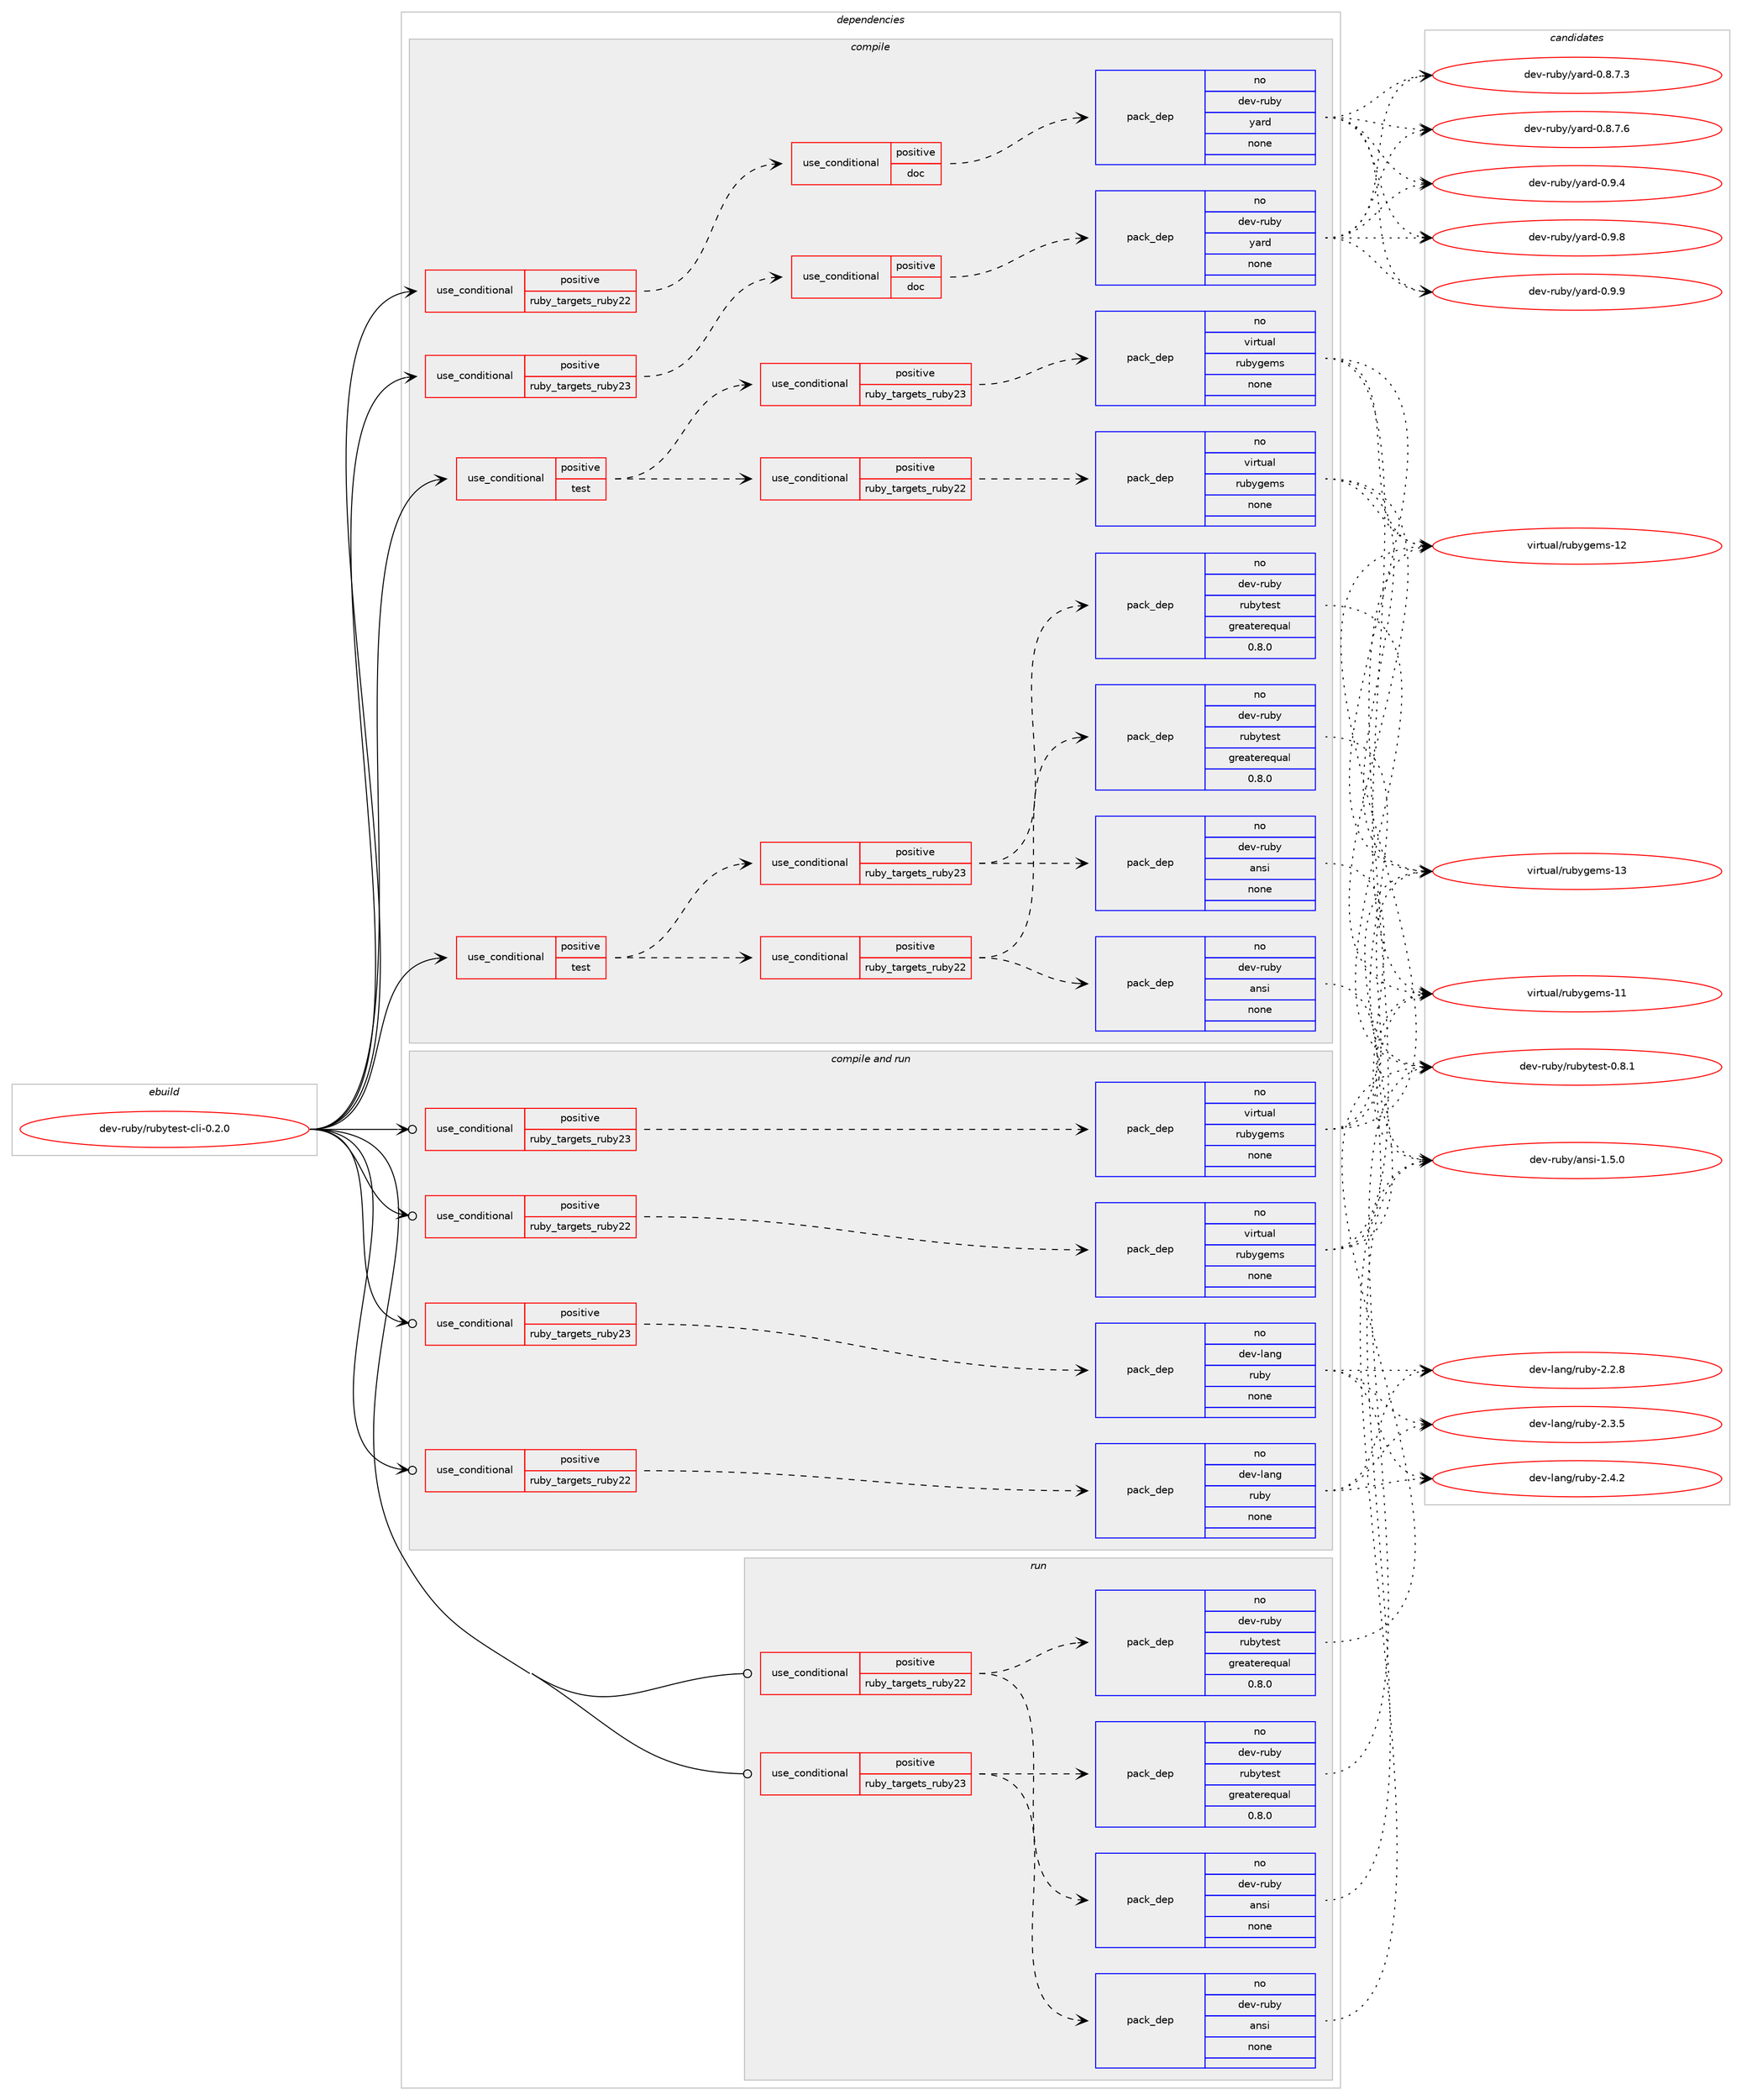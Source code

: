 digraph prolog {

# *************
# Graph options
# *************

newrank=true;
concentrate=true;
compound=true;
graph [rankdir=LR,fontname=Helvetica,fontsize=10,ranksep=1.5];#, ranksep=2.5, nodesep=0.2];
edge  [arrowhead=vee];
node  [fontname=Helvetica,fontsize=10];

# **********
# The ebuild
# **********

subgraph cluster_leftcol {
color=gray;
rank=same;
label=<<i>ebuild</i>>;
id [label="dev-ruby/rubytest-cli-0.2.0", color=red, width=4, href="../dev-ruby/rubytest-cli-0.2.0.svg"];
}

# ****************
# The dependencies
# ****************

subgraph cluster_midcol {
color=gray;
label=<<i>dependencies</i>>;
subgraph cluster_compile {
fillcolor="#eeeeee";
style=filled;
label=<<i>compile</i>>;
subgraph cond72354 {
dependency269434 [label=<<TABLE BORDER="0" CELLBORDER="1" CELLSPACING="0" CELLPADDING="4"><TR><TD ROWSPAN="3" CELLPADDING="10">use_conditional</TD></TR><TR><TD>positive</TD></TR><TR><TD>ruby_targets_ruby22</TD></TR></TABLE>>, shape=none, color=red];
subgraph cond72355 {
dependency269435 [label=<<TABLE BORDER="0" CELLBORDER="1" CELLSPACING="0" CELLPADDING="4"><TR><TD ROWSPAN="3" CELLPADDING="10">use_conditional</TD></TR><TR><TD>positive</TD></TR><TR><TD>doc</TD></TR></TABLE>>, shape=none, color=red];
subgraph pack192966 {
dependency269436 [label=<<TABLE BORDER="0" CELLBORDER="1" CELLSPACING="0" CELLPADDING="4" WIDTH="220"><TR><TD ROWSPAN="6" CELLPADDING="30">pack_dep</TD></TR><TR><TD WIDTH="110">no</TD></TR><TR><TD>dev-ruby</TD></TR><TR><TD>yard</TD></TR><TR><TD>none</TD></TR><TR><TD></TD></TR></TABLE>>, shape=none, color=blue];
}
dependency269435:e -> dependency269436:w [weight=20,style="dashed",arrowhead="vee"];
}
dependency269434:e -> dependency269435:w [weight=20,style="dashed",arrowhead="vee"];
}
id:e -> dependency269434:w [weight=20,style="solid",arrowhead="vee"];
subgraph cond72356 {
dependency269437 [label=<<TABLE BORDER="0" CELLBORDER="1" CELLSPACING="0" CELLPADDING="4"><TR><TD ROWSPAN="3" CELLPADDING="10">use_conditional</TD></TR><TR><TD>positive</TD></TR><TR><TD>ruby_targets_ruby23</TD></TR></TABLE>>, shape=none, color=red];
subgraph cond72357 {
dependency269438 [label=<<TABLE BORDER="0" CELLBORDER="1" CELLSPACING="0" CELLPADDING="4"><TR><TD ROWSPAN="3" CELLPADDING="10">use_conditional</TD></TR><TR><TD>positive</TD></TR><TR><TD>doc</TD></TR></TABLE>>, shape=none, color=red];
subgraph pack192967 {
dependency269439 [label=<<TABLE BORDER="0" CELLBORDER="1" CELLSPACING="0" CELLPADDING="4" WIDTH="220"><TR><TD ROWSPAN="6" CELLPADDING="30">pack_dep</TD></TR><TR><TD WIDTH="110">no</TD></TR><TR><TD>dev-ruby</TD></TR><TR><TD>yard</TD></TR><TR><TD>none</TD></TR><TR><TD></TD></TR></TABLE>>, shape=none, color=blue];
}
dependency269438:e -> dependency269439:w [weight=20,style="dashed",arrowhead="vee"];
}
dependency269437:e -> dependency269438:w [weight=20,style="dashed",arrowhead="vee"];
}
id:e -> dependency269437:w [weight=20,style="solid",arrowhead="vee"];
subgraph cond72358 {
dependency269440 [label=<<TABLE BORDER="0" CELLBORDER="1" CELLSPACING="0" CELLPADDING="4"><TR><TD ROWSPAN="3" CELLPADDING="10">use_conditional</TD></TR><TR><TD>positive</TD></TR><TR><TD>test</TD></TR></TABLE>>, shape=none, color=red];
subgraph cond72359 {
dependency269441 [label=<<TABLE BORDER="0" CELLBORDER="1" CELLSPACING="0" CELLPADDING="4"><TR><TD ROWSPAN="3" CELLPADDING="10">use_conditional</TD></TR><TR><TD>positive</TD></TR><TR><TD>ruby_targets_ruby22</TD></TR></TABLE>>, shape=none, color=red];
subgraph pack192968 {
dependency269442 [label=<<TABLE BORDER="0" CELLBORDER="1" CELLSPACING="0" CELLPADDING="4" WIDTH="220"><TR><TD ROWSPAN="6" CELLPADDING="30">pack_dep</TD></TR><TR><TD WIDTH="110">no</TD></TR><TR><TD>dev-ruby</TD></TR><TR><TD>ansi</TD></TR><TR><TD>none</TD></TR><TR><TD></TD></TR></TABLE>>, shape=none, color=blue];
}
dependency269441:e -> dependency269442:w [weight=20,style="dashed",arrowhead="vee"];
subgraph pack192969 {
dependency269443 [label=<<TABLE BORDER="0" CELLBORDER="1" CELLSPACING="0" CELLPADDING="4" WIDTH="220"><TR><TD ROWSPAN="6" CELLPADDING="30">pack_dep</TD></TR><TR><TD WIDTH="110">no</TD></TR><TR><TD>dev-ruby</TD></TR><TR><TD>rubytest</TD></TR><TR><TD>greaterequal</TD></TR><TR><TD>0.8.0</TD></TR></TABLE>>, shape=none, color=blue];
}
dependency269441:e -> dependency269443:w [weight=20,style="dashed",arrowhead="vee"];
}
dependency269440:e -> dependency269441:w [weight=20,style="dashed",arrowhead="vee"];
subgraph cond72360 {
dependency269444 [label=<<TABLE BORDER="0" CELLBORDER="1" CELLSPACING="0" CELLPADDING="4"><TR><TD ROWSPAN="3" CELLPADDING="10">use_conditional</TD></TR><TR><TD>positive</TD></TR><TR><TD>ruby_targets_ruby23</TD></TR></TABLE>>, shape=none, color=red];
subgraph pack192970 {
dependency269445 [label=<<TABLE BORDER="0" CELLBORDER="1" CELLSPACING="0" CELLPADDING="4" WIDTH="220"><TR><TD ROWSPAN="6" CELLPADDING="30">pack_dep</TD></TR><TR><TD WIDTH="110">no</TD></TR><TR><TD>dev-ruby</TD></TR><TR><TD>ansi</TD></TR><TR><TD>none</TD></TR><TR><TD></TD></TR></TABLE>>, shape=none, color=blue];
}
dependency269444:e -> dependency269445:w [weight=20,style="dashed",arrowhead="vee"];
subgraph pack192971 {
dependency269446 [label=<<TABLE BORDER="0" CELLBORDER="1" CELLSPACING="0" CELLPADDING="4" WIDTH="220"><TR><TD ROWSPAN="6" CELLPADDING="30">pack_dep</TD></TR><TR><TD WIDTH="110">no</TD></TR><TR><TD>dev-ruby</TD></TR><TR><TD>rubytest</TD></TR><TR><TD>greaterequal</TD></TR><TR><TD>0.8.0</TD></TR></TABLE>>, shape=none, color=blue];
}
dependency269444:e -> dependency269446:w [weight=20,style="dashed",arrowhead="vee"];
}
dependency269440:e -> dependency269444:w [weight=20,style="dashed",arrowhead="vee"];
}
id:e -> dependency269440:w [weight=20,style="solid",arrowhead="vee"];
subgraph cond72361 {
dependency269447 [label=<<TABLE BORDER="0" CELLBORDER="1" CELLSPACING="0" CELLPADDING="4"><TR><TD ROWSPAN="3" CELLPADDING="10">use_conditional</TD></TR><TR><TD>positive</TD></TR><TR><TD>test</TD></TR></TABLE>>, shape=none, color=red];
subgraph cond72362 {
dependency269448 [label=<<TABLE BORDER="0" CELLBORDER="1" CELLSPACING="0" CELLPADDING="4"><TR><TD ROWSPAN="3" CELLPADDING="10">use_conditional</TD></TR><TR><TD>positive</TD></TR><TR><TD>ruby_targets_ruby22</TD></TR></TABLE>>, shape=none, color=red];
subgraph pack192972 {
dependency269449 [label=<<TABLE BORDER="0" CELLBORDER="1" CELLSPACING="0" CELLPADDING="4" WIDTH="220"><TR><TD ROWSPAN="6" CELLPADDING="30">pack_dep</TD></TR><TR><TD WIDTH="110">no</TD></TR><TR><TD>virtual</TD></TR><TR><TD>rubygems</TD></TR><TR><TD>none</TD></TR><TR><TD></TD></TR></TABLE>>, shape=none, color=blue];
}
dependency269448:e -> dependency269449:w [weight=20,style="dashed",arrowhead="vee"];
}
dependency269447:e -> dependency269448:w [weight=20,style="dashed",arrowhead="vee"];
subgraph cond72363 {
dependency269450 [label=<<TABLE BORDER="0" CELLBORDER="1" CELLSPACING="0" CELLPADDING="4"><TR><TD ROWSPAN="3" CELLPADDING="10">use_conditional</TD></TR><TR><TD>positive</TD></TR><TR><TD>ruby_targets_ruby23</TD></TR></TABLE>>, shape=none, color=red];
subgraph pack192973 {
dependency269451 [label=<<TABLE BORDER="0" CELLBORDER="1" CELLSPACING="0" CELLPADDING="4" WIDTH="220"><TR><TD ROWSPAN="6" CELLPADDING="30">pack_dep</TD></TR><TR><TD WIDTH="110">no</TD></TR><TR><TD>virtual</TD></TR><TR><TD>rubygems</TD></TR><TR><TD>none</TD></TR><TR><TD></TD></TR></TABLE>>, shape=none, color=blue];
}
dependency269450:e -> dependency269451:w [weight=20,style="dashed",arrowhead="vee"];
}
dependency269447:e -> dependency269450:w [weight=20,style="dashed",arrowhead="vee"];
}
id:e -> dependency269447:w [weight=20,style="solid",arrowhead="vee"];
}
subgraph cluster_compileandrun {
fillcolor="#eeeeee";
style=filled;
label=<<i>compile and run</i>>;
subgraph cond72364 {
dependency269452 [label=<<TABLE BORDER="0" CELLBORDER="1" CELLSPACING="0" CELLPADDING="4"><TR><TD ROWSPAN="3" CELLPADDING="10">use_conditional</TD></TR><TR><TD>positive</TD></TR><TR><TD>ruby_targets_ruby22</TD></TR></TABLE>>, shape=none, color=red];
subgraph pack192974 {
dependency269453 [label=<<TABLE BORDER="0" CELLBORDER="1" CELLSPACING="0" CELLPADDING="4" WIDTH="220"><TR><TD ROWSPAN="6" CELLPADDING="30">pack_dep</TD></TR><TR><TD WIDTH="110">no</TD></TR><TR><TD>dev-lang</TD></TR><TR><TD>ruby</TD></TR><TR><TD>none</TD></TR><TR><TD></TD></TR></TABLE>>, shape=none, color=blue];
}
dependency269452:e -> dependency269453:w [weight=20,style="dashed",arrowhead="vee"];
}
id:e -> dependency269452:w [weight=20,style="solid",arrowhead="odotvee"];
subgraph cond72365 {
dependency269454 [label=<<TABLE BORDER="0" CELLBORDER="1" CELLSPACING="0" CELLPADDING="4"><TR><TD ROWSPAN="3" CELLPADDING="10">use_conditional</TD></TR><TR><TD>positive</TD></TR><TR><TD>ruby_targets_ruby22</TD></TR></TABLE>>, shape=none, color=red];
subgraph pack192975 {
dependency269455 [label=<<TABLE BORDER="0" CELLBORDER="1" CELLSPACING="0" CELLPADDING="4" WIDTH="220"><TR><TD ROWSPAN="6" CELLPADDING="30">pack_dep</TD></TR><TR><TD WIDTH="110">no</TD></TR><TR><TD>virtual</TD></TR><TR><TD>rubygems</TD></TR><TR><TD>none</TD></TR><TR><TD></TD></TR></TABLE>>, shape=none, color=blue];
}
dependency269454:e -> dependency269455:w [weight=20,style="dashed",arrowhead="vee"];
}
id:e -> dependency269454:w [weight=20,style="solid",arrowhead="odotvee"];
subgraph cond72366 {
dependency269456 [label=<<TABLE BORDER="0" CELLBORDER="1" CELLSPACING="0" CELLPADDING="4"><TR><TD ROWSPAN="3" CELLPADDING="10">use_conditional</TD></TR><TR><TD>positive</TD></TR><TR><TD>ruby_targets_ruby23</TD></TR></TABLE>>, shape=none, color=red];
subgraph pack192976 {
dependency269457 [label=<<TABLE BORDER="0" CELLBORDER="1" CELLSPACING="0" CELLPADDING="4" WIDTH="220"><TR><TD ROWSPAN="6" CELLPADDING="30">pack_dep</TD></TR><TR><TD WIDTH="110">no</TD></TR><TR><TD>dev-lang</TD></TR><TR><TD>ruby</TD></TR><TR><TD>none</TD></TR><TR><TD></TD></TR></TABLE>>, shape=none, color=blue];
}
dependency269456:e -> dependency269457:w [weight=20,style="dashed",arrowhead="vee"];
}
id:e -> dependency269456:w [weight=20,style="solid",arrowhead="odotvee"];
subgraph cond72367 {
dependency269458 [label=<<TABLE BORDER="0" CELLBORDER="1" CELLSPACING="0" CELLPADDING="4"><TR><TD ROWSPAN="3" CELLPADDING="10">use_conditional</TD></TR><TR><TD>positive</TD></TR><TR><TD>ruby_targets_ruby23</TD></TR></TABLE>>, shape=none, color=red];
subgraph pack192977 {
dependency269459 [label=<<TABLE BORDER="0" CELLBORDER="1" CELLSPACING="0" CELLPADDING="4" WIDTH="220"><TR><TD ROWSPAN="6" CELLPADDING="30">pack_dep</TD></TR><TR><TD WIDTH="110">no</TD></TR><TR><TD>virtual</TD></TR><TR><TD>rubygems</TD></TR><TR><TD>none</TD></TR><TR><TD></TD></TR></TABLE>>, shape=none, color=blue];
}
dependency269458:e -> dependency269459:w [weight=20,style="dashed",arrowhead="vee"];
}
id:e -> dependency269458:w [weight=20,style="solid",arrowhead="odotvee"];
}
subgraph cluster_run {
fillcolor="#eeeeee";
style=filled;
label=<<i>run</i>>;
subgraph cond72368 {
dependency269460 [label=<<TABLE BORDER="0" CELLBORDER="1" CELLSPACING="0" CELLPADDING="4"><TR><TD ROWSPAN="3" CELLPADDING="10">use_conditional</TD></TR><TR><TD>positive</TD></TR><TR><TD>ruby_targets_ruby22</TD></TR></TABLE>>, shape=none, color=red];
subgraph pack192978 {
dependency269461 [label=<<TABLE BORDER="0" CELLBORDER="1" CELLSPACING="0" CELLPADDING="4" WIDTH="220"><TR><TD ROWSPAN="6" CELLPADDING="30">pack_dep</TD></TR><TR><TD WIDTH="110">no</TD></TR><TR><TD>dev-ruby</TD></TR><TR><TD>ansi</TD></TR><TR><TD>none</TD></TR><TR><TD></TD></TR></TABLE>>, shape=none, color=blue];
}
dependency269460:e -> dependency269461:w [weight=20,style="dashed",arrowhead="vee"];
subgraph pack192979 {
dependency269462 [label=<<TABLE BORDER="0" CELLBORDER="1" CELLSPACING="0" CELLPADDING="4" WIDTH="220"><TR><TD ROWSPAN="6" CELLPADDING="30">pack_dep</TD></TR><TR><TD WIDTH="110">no</TD></TR><TR><TD>dev-ruby</TD></TR><TR><TD>rubytest</TD></TR><TR><TD>greaterequal</TD></TR><TR><TD>0.8.0</TD></TR></TABLE>>, shape=none, color=blue];
}
dependency269460:e -> dependency269462:w [weight=20,style="dashed",arrowhead="vee"];
}
id:e -> dependency269460:w [weight=20,style="solid",arrowhead="odot"];
subgraph cond72369 {
dependency269463 [label=<<TABLE BORDER="0" CELLBORDER="1" CELLSPACING="0" CELLPADDING="4"><TR><TD ROWSPAN="3" CELLPADDING="10">use_conditional</TD></TR><TR><TD>positive</TD></TR><TR><TD>ruby_targets_ruby23</TD></TR></TABLE>>, shape=none, color=red];
subgraph pack192980 {
dependency269464 [label=<<TABLE BORDER="0" CELLBORDER="1" CELLSPACING="0" CELLPADDING="4" WIDTH="220"><TR><TD ROWSPAN="6" CELLPADDING="30">pack_dep</TD></TR><TR><TD WIDTH="110">no</TD></TR><TR><TD>dev-ruby</TD></TR><TR><TD>ansi</TD></TR><TR><TD>none</TD></TR><TR><TD></TD></TR></TABLE>>, shape=none, color=blue];
}
dependency269463:e -> dependency269464:w [weight=20,style="dashed",arrowhead="vee"];
subgraph pack192981 {
dependency269465 [label=<<TABLE BORDER="0" CELLBORDER="1" CELLSPACING="0" CELLPADDING="4" WIDTH="220"><TR><TD ROWSPAN="6" CELLPADDING="30">pack_dep</TD></TR><TR><TD WIDTH="110">no</TD></TR><TR><TD>dev-ruby</TD></TR><TR><TD>rubytest</TD></TR><TR><TD>greaterequal</TD></TR><TR><TD>0.8.0</TD></TR></TABLE>>, shape=none, color=blue];
}
dependency269463:e -> dependency269465:w [weight=20,style="dashed",arrowhead="vee"];
}
id:e -> dependency269463:w [weight=20,style="solid",arrowhead="odot"];
}
}

# **************
# The candidates
# **************

subgraph cluster_choices {
rank=same;
color=gray;
label=<<i>candidates</i>>;

subgraph choice192966 {
color=black;
nodesep=1;
choice100101118451141179812147121971141004548465646554651 [label="dev-ruby/yard-0.8.7.3", color=red, width=4,href="../dev-ruby/yard-0.8.7.3.svg"];
choice100101118451141179812147121971141004548465646554654 [label="dev-ruby/yard-0.8.7.6", color=red, width=4,href="../dev-ruby/yard-0.8.7.6.svg"];
choice10010111845114117981214712197114100454846574652 [label="dev-ruby/yard-0.9.4", color=red, width=4,href="../dev-ruby/yard-0.9.4.svg"];
choice10010111845114117981214712197114100454846574656 [label="dev-ruby/yard-0.9.8", color=red, width=4,href="../dev-ruby/yard-0.9.8.svg"];
choice10010111845114117981214712197114100454846574657 [label="dev-ruby/yard-0.9.9", color=red, width=4,href="../dev-ruby/yard-0.9.9.svg"];
dependency269436:e -> choice100101118451141179812147121971141004548465646554651:w [style=dotted,weight="100"];
dependency269436:e -> choice100101118451141179812147121971141004548465646554654:w [style=dotted,weight="100"];
dependency269436:e -> choice10010111845114117981214712197114100454846574652:w [style=dotted,weight="100"];
dependency269436:e -> choice10010111845114117981214712197114100454846574656:w [style=dotted,weight="100"];
dependency269436:e -> choice10010111845114117981214712197114100454846574657:w [style=dotted,weight="100"];
}
subgraph choice192967 {
color=black;
nodesep=1;
choice100101118451141179812147121971141004548465646554651 [label="dev-ruby/yard-0.8.7.3", color=red, width=4,href="../dev-ruby/yard-0.8.7.3.svg"];
choice100101118451141179812147121971141004548465646554654 [label="dev-ruby/yard-0.8.7.6", color=red, width=4,href="../dev-ruby/yard-0.8.7.6.svg"];
choice10010111845114117981214712197114100454846574652 [label="dev-ruby/yard-0.9.4", color=red, width=4,href="../dev-ruby/yard-0.9.4.svg"];
choice10010111845114117981214712197114100454846574656 [label="dev-ruby/yard-0.9.8", color=red, width=4,href="../dev-ruby/yard-0.9.8.svg"];
choice10010111845114117981214712197114100454846574657 [label="dev-ruby/yard-0.9.9", color=red, width=4,href="../dev-ruby/yard-0.9.9.svg"];
dependency269439:e -> choice100101118451141179812147121971141004548465646554651:w [style=dotted,weight="100"];
dependency269439:e -> choice100101118451141179812147121971141004548465646554654:w [style=dotted,weight="100"];
dependency269439:e -> choice10010111845114117981214712197114100454846574652:w [style=dotted,weight="100"];
dependency269439:e -> choice10010111845114117981214712197114100454846574656:w [style=dotted,weight="100"];
dependency269439:e -> choice10010111845114117981214712197114100454846574657:w [style=dotted,weight="100"];
}
subgraph choice192968 {
color=black;
nodesep=1;
choice10010111845114117981214797110115105454946534648 [label="dev-ruby/ansi-1.5.0", color=red, width=4,href="../dev-ruby/ansi-1.5.0.svg"];
dependency269442:e -> choice10010111845114117981214797110115105454946534648:w [style=dotted,weight="100"];
}
subgraph choice192969 {
color=black;
nodesep=1;
choice10010111845114117981214711411798121116101115116454846564649 [label="dev-ruby/rubytest-0.8.1", color=red, width=4,href="../dev-ruby/rubytest-0.8.1.svg"];
dependency269443:e -> choice10010111845114117981214711411798121116101115116454846564649:w [style=dotted,weight="100"];
}
subgraph choice192970 {
color=black;
nodesep=1;
choice10010111845114117981214797110115105454946534648 [label="dev-ruby/ansi-1.5.0", color=red, width=4,href="../dev-ruby/ansi-1.5.0.svg"];
dependency269445:e -> choice10010111845114117981214797110115105454946534648:w [style=dotted,weight="100"];
}
subgraph choice192971 {
color=black;
nodesep=1;
choice10010111845114117981214711411798121116101115116454846564649 [label="dev-ruby/rubytest-0.8.1", color=red, width=4,href="../dev-ruby/rubytest-0.8.1.svg"];
dependency269446:e -> choice10010111845114117981214711411798121116101115116454846564649:w [style=dotted,weight="100"];
}
subgraph choice192972 {
color=black;
nodesep=1;
choice118105114116117971084711411798121103101109115454949 [label="virtual/rubygems-11", color=red, width=4,href="../virtual/rubygems-11.svg"];
choice118105114116117971084711411798121103101109115454950 [label="virtual/rubygems-12", color=red, width=4,href="../virtual/rubygems-12.svg"];
choice118105114116117971084711411798121103101109115454951 [label="virtual/rubygems-13", color=red, width=4,href="../virtual/rubygems-13.svg"];
dependency269449:e -> choice118105114116117971084711411798121103101109115454949:w [style=dotted,weight="100"];
dependency269449:e -> choice118105114116117971084711411798121103101109115454950:w [style=dotted,weight="100"];
dependency269449:e -> choice118105114116117971084711411798121103101109115454951:w [style=dotted,weight="100"];
}
subgraph choice192973 {
color=black;
nodesep=1;
choice118105114116117971084711411798121103101109115454949 [label="virtual/rubygems-11", color=red, width=4,href="../virtual/rubygems-11.svg"];
choice118105114116117971084711411798121103101109115454950 [label="virtual/rubygems-12", color=red, width=4,href="../virtual/rubygems-12.svg"];
choice118105114116117971084711411798121103101109115454951 [label="virtual/rubygems-13", color=red, width=4,href="../virtual/rubygems-13.svg"];
dependency269451:e -> choice118105114116117971084711411798121103101109115454949:w [style=dotted,weight="100"];
dependency269451:e -> choice118105114116117971084711411798121103101109115454950:w [style=dotted,weight="100"];
dependency269451:e -> choice118105114116117971084711411798121103101109115454951:w [style=dotted,weight="100"];
}
subgraph choice192974 {
color=black;
nodesep=1;
choice10010111845108971101034711411798121455046504656 [label="dev-lang/ruby-2.2.8", color=red, width=4,href="../dev-lang/ruby-2.2.8.svg"];
choice10010111845108971101034711411798121455046514653 [label="dev-lang/ruby-2.3.5", color=red, width=4,href="../dev-lang/ruby-2.3.5.svg"];
choice10010111845108971101034711411798121455046524650 [label="dev-lang/ruby-2.4.2", color=red, width=4,href="../dev-lang/ruby-2.4.2.svg"];
dependency269453:e -> choice10010111845108971101034711411798121455046504656:w [style=dotted,weight="100"];
dependency269453:e -> choice10010111845108971101034711411798121455046514653:w [style=dotted,weight="100"];
dependency269453:e -> choice10010111845108971101034711411798121455046524650:w [style=dotted,weight="100"];
}
subgraph choice192975 {
color=black;
nodesep=1;
choice118105114116117971084711411798121103101109115454949 [label="virtual/rubygems-11", color=red, width=4,href="../virtual/rubygems-11.svg"];
choice118105114116117971084711411798121103101109115454950 [label="virtual/rubygems-12", color=red, width=4,href="../virtual/rubygems-12.svg"];
choice118105114116117971084711411798121103101109115454951 [label="virtual/rubygems-13", color=red, width=4,href="../virtual/rubygems-13.svg"];
dependency269455:e -> choice118105114116117971084711411798121103101109115454949:w [style=dotted,weight="100"];
dependency269455:e -> choice118105114116117971084711411798121103101109115454950:w [style=dotted,weight="100"];
dependency269455:e -> choice118105114116117971084711411798121103101109115454951:w [style=dotted,weight="100"];
}
subgraph choice192976 {
color=black;
nodesep=1;
choice10010111845108971101034711411798121455046504656 [label="dev-lang/ruby-2.2.8", color=red, width=4,href="../dev-lang/ruby-2.2.8.svg"];
choice10010111845108971101034711411798121455046514653 [label="dev-lang/ruby-2.3.5", color=red, width=4,href="../dev-lang/ruby-2.3.5.svg"];
choice10010111845108971101034711411798121455046524650 [label="dev-lang/ruby-2.4.2", color=red, width=4,href="../dev-lang/ruby-2.4.2.svg"];
dependency269457:e -> choice10010111845108971101034711411798121455046504656:w [style=dotted,weight="100"];
dependency269457:e -> choice10010111845108971101034711411798121455046514653:w [style=dotted,weight="100"];
dependency269457:e -> choice10010111845108971101034711411798121455046524650:w [style=dotted,weight="100"];
}
subgraph choice192977 {
color=black;
nodesep=1;
choice118105114116117971084711411798121103101109115454949 [label="virtual/rubygems-11", color=red, width=4,href="../virtual/rubygems-11.svg"];
choice118105114116117971084711411798121103101109115454950 [label="virtual/rubygems-12", color=red, width=4,href="../virtual/rubygems-12.svg"];
choice118105114116117971084711411798121103101109115454951 [label="virtual/rubygems-13", color=red, width=4,href="../virtual/rubygems-13.svg"];
dependency269459:e -> choice118105114116117971084711411798121103101109115454949:w [style=dotted,weight="100"];
dependency269459:e -> choice118105114116117971084711411798121103101109115454950:w [style=dotted,weight="100"];
dependency269459:e -> choice118105114116117971084711411798121103101109115454951:w [style=dotted,weight="100"];
}
subgraph choice192978 {
color=black;
nodesep=1;
choice10010111845114117981214797110115105454946534648 [label="dev-ruby/ansi-1.5.0", color=red, width=4,href="../dev-ruby/ansi-1.5.0.svg"];
dependency269461:e -> choice10010111845114117981214797110115105454946534648:w [style=dotted,weight="100"];
}
subgraph choice192979 {
color=black;
nodesep=1;
choice10010111845114117981214711411798121116101115116454846564649 [label="dev-ruby/rubytest-0.8.1", color=red, width=4,href="../dev-ruby/rubytest-0.8.1.svg"];
dependency269462:e -> choice10010111845114117981214711411798121116101115116454846564649:w [style=dotted,weight="100"];
}
subgraph choice192980 {
color=black;
nodesep=1;
choice10010111845114117981214797110115105454946534648 [label="dev-ruby/ansi-1.5.0", color=red, width=4,href="../dev-ruby/ansi-1.5.0.svg"];
dependency269464:e -> choice10010111845114117981214797110115105454946534648:w [style=dotted,weight="100"];
}
subgraph choice192981 {
color=black;
nodesep=1;
choice10010111845114117981214711411798121116101115116454846564649 [label="dev-ruby/rubytest-0.8.1", color=red, width=4,href="../dev-ruby/rubytest-0.8.1.svg"];
dependency269465:e -> choice10010111845114117981214711411798121116101115116454846564649:w [style=dotted,weight="100"];
}
}

}
